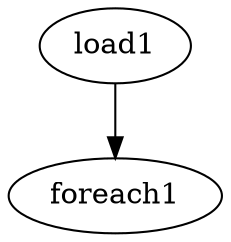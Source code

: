 digraph graph1 {
    graph [pigScript=" a = load 'a' as (name: chararray, details: tuple(age, gpa), field3: tuple(a,b));
                       e = foreach a generate name, details.(age, gpa), field3.(a,b) ; "] ;

    load1 [key="10", type="LOLoad", schema="name: chararray, details: tuple(age, gpa), field3: tuple(a,b)"] ;
    foreach1 [key="15", type="LOForEach", schema="name: chararray,details: tuple(age: bytearray,gpa: bytearray),field3: tuple(a: bytearray,b: bytearray)"] ;

    load1 -> foreach1 ;
}
